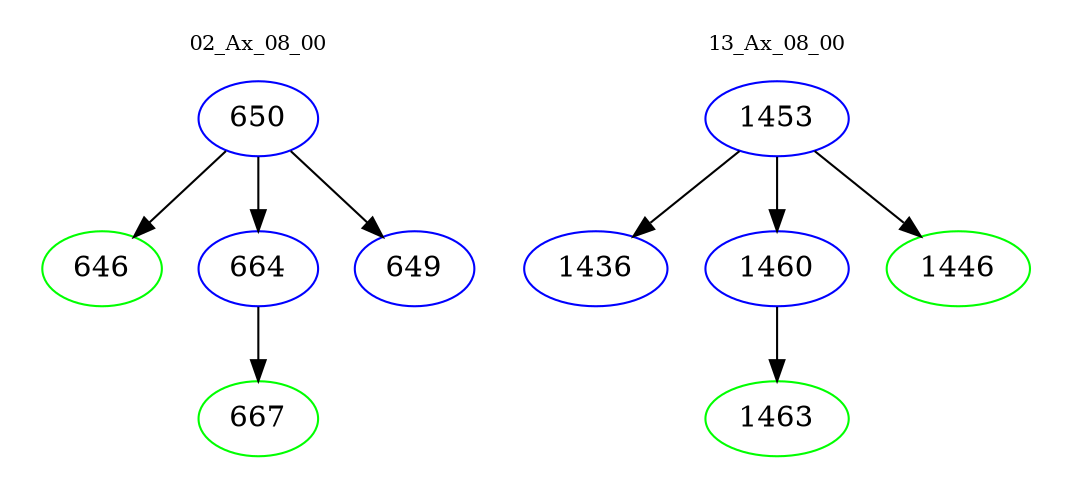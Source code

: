 digraph{
subgraph cluster_0 {
color = white
label = "02_Ax_08_00";
fontsize=10;
T0_650 [label="650", color="blue"]
T0_650 -> T0_646 [color="black"]
T0_646 [label="646", color="green"]
T0_650 -> T0_664 [color="black"]
T0_664 [label="664", color="blue"]
T0_664 -> T0_667 [color="black"]
T0_667 [label="667", color="green"]
T0_650 -> T0_649 [color="black"]
T0_649 [label="649", color="blue"]
}
subgraph cluster_1 {
color = white
label = "13_Ax_08_00";
fontsize=10;
T1_1453 [label="1453", color="blue"]
T1_1453 -> T1_1436 [color="black"]
T1_1436 [label="1436", color="blue"]
T1_1453 -> T1_1460 [color="black"]
T1_1460 [label="1460", color="blue"]
T1_1460 -> T1_1463 [color="black"]
T1_1463 [label="1463", color="green"]
T1_1453 -> T1_1446 [color="black"]
T1_1446 [label="1446", color="green"]
}
}
